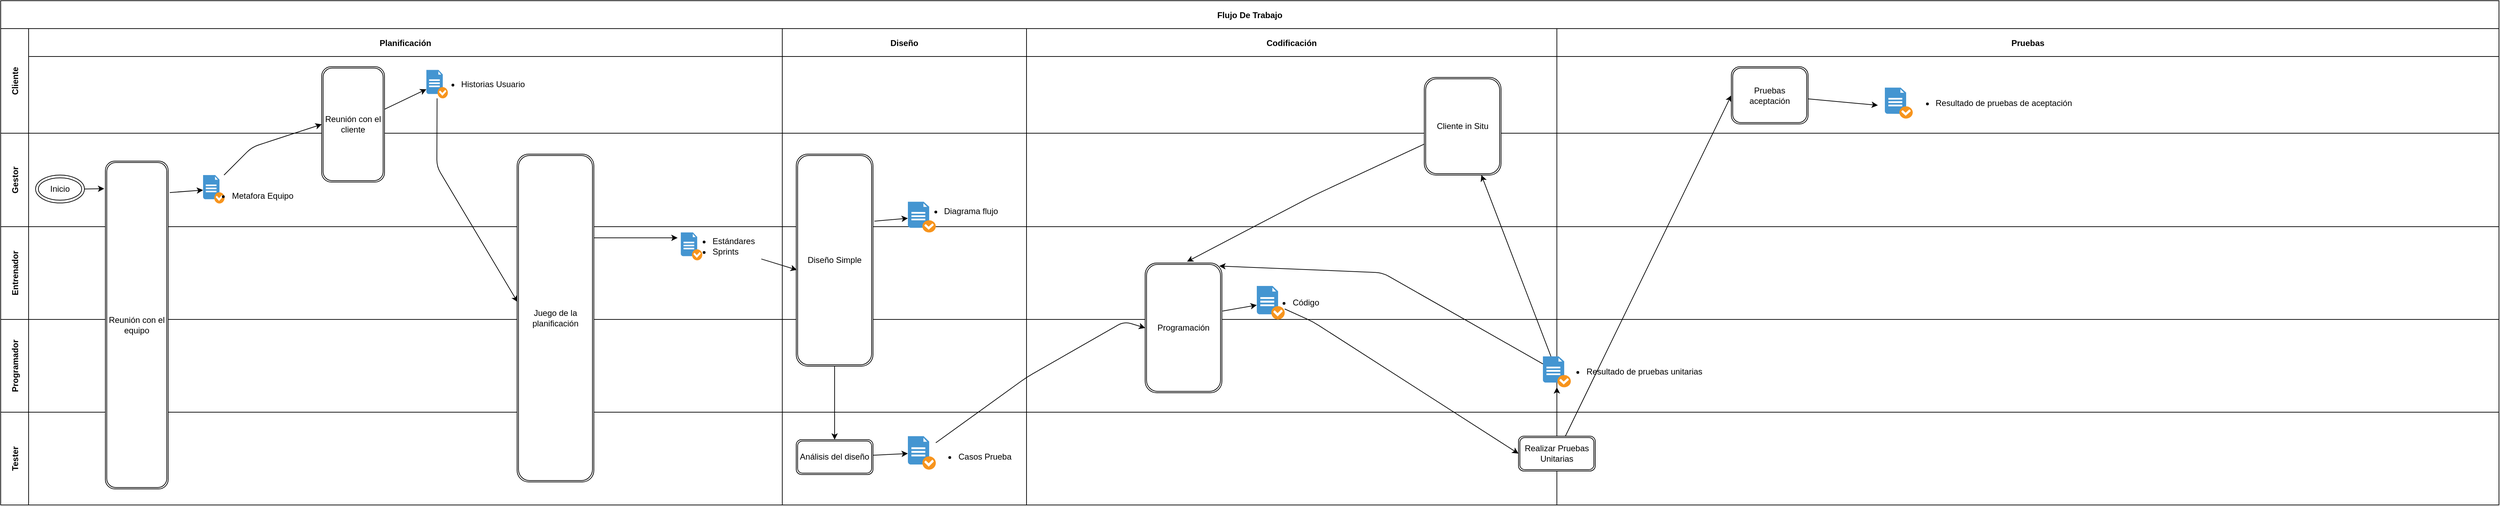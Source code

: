 <mxfile>
    <diagram id="Hp4dVfdLVx2DITK1ITba" name="Página-1">
        <mxGraphModel dx="457" dy="675" grid="1" gridSize="10" guides="1" tooltips="1" connect="1" arrows="1" fold="1" page="0" pageScale="1" pageWidth="827" pageHeight="1169" math="0" shadow="0">
            <root>
                <mxCell id="0"/>
                <mxCell id="1" parent="0"/>
                <mxCell id="2" value="Flujo De Trabajo" style="shape=table;childLayout=tableLayout;startSize=40;collapsible=0;recursiveResize=0;expand=0;fontStyle=1;" parent="1" vertex="1">
                    <mxGeometry x="560" y="-120" width="3580" height="723" as="geometry"/>
                </mxCell>
                <mxCell id="3" value="Cliente" style="shape=tableRow;horizontal=0;startSize=40;swimlaneHead=0;swimlaneBody=0;top=0;left=0;bottom=0;right=0;dropTarget=0;fillColor=none;collapsible=0;recursiveResize=0;expand=0;fontStyle=1;" parent="2" vertex="1">
                    <mxGeometry y="40" width="3580" height="150" as="geometry"/>
                </mxCell>
                <mxCell id="15" value="Planificación" style="swimlane;swimlaneHead=0;swimlaneBody=0;fontStyle=0;connectable=0;fillColor=none;startSize=40;collapsible=0;recursiveResize=0;expand=0;fontStyle=1;" parent="3" vertex="1">
                    <mxGeometry x="40" width="1080" height="150" as="geometry">
                        <mxRectangle width="1080" height="150" as="alternateBounds"/>
                    </mxGeometry>
                </mxCell>
                <mxCell id="63" style="edgeStyle=none;html=1;strokeColor=default;strokeWidth=1;endArrow=classic;endFill=1;" parent="15" source="59" target="60" edge="1">
                    <mxGeometry relative="1" as="geometry"/>
                </mxCell>
                <mxCell id="59" value="Reunión con el cliente" style="shape=ext;double=1;rounded=1;whiteSpace=wrap;html=1;" parent="15" vertex="1">
                    <mxGeometry x="420" y="54.6" width="90" height="165.4" as="geometry"/>
                </mxCell>
                <mxCell id="60" value="" style="shadow=0;dashed=0;html=1;strokeColor=none;fillColor=#4495D1;labelPosition=center;verticalLabelPosition=bottom;verticalAlign=top;align=center;outlineConnect=0;shape=mxgraph.veeam.checked_doc;" parent="15" vertex="1">
                    <mxGeometry x="570" y="59.2" width="30.8" height="40.8" as="geometry"/>
                </mxCell>
                <mxCell id="61" value="&lt;div style=&quot;text-align: justify;&quot;&gt;&lt;ul&gt;&lt;li&gt;Historias Usuario&lt;/li&gt;&lt;/ul&gt;&lt;/div&gt;" style="text;html=1;align=center;verticalAlign=middle;resizable=0;points=[];autosize=1;strokeColor=none;fillColor=none;" parent="15" vertex="1">
                    <mxGeometry x="570" y="49.6" width="150" height="60" as="geometry"/>
                </mxCell>
                <mxCell id="4" value="Diseño" style="swimlane;swimlaneHead=0;swimlaneBody=0;fontStyle=0;connectable=0;fillColor=none;startSize=40;collapsible=0;recursiveResize=0;expand=0;fontStyle=1;" parent="3" vertex="1">
                    <mxGeometry x="1120" width="350" height="150" as="geometry">
                        <mxRectangle width="350" height="150" as="alternateBounds"/>
                    </mxGeometry>
                </mxCell>
                <mxCell id="5" value="Codificación" style="swimlane;swimlaneHead=0;swimlaneBody=0;fontStyle=0;connectable=0;fillColor=none;startSize=40;collapsible=0;recursiveResize=0;expand=0;fontStyle=1;" parent="3" vertex="1">
                    <mxGeometry x="1470" width="760" height="150" as="geometry">
                        <mxRectangle width="760" height="150" as="alternateBounds"/>
                    </mxGeometry>
                </mxCell>
                <mxCell id="195" value="Cliente in Situ" style="shape=ext;double=1;rounded=1;whiteSpace=wrap;html=1;" parent="5" vertex="1">
                    <mxGeometry x="570" y="70" width="110" height="140" as="geometry"/>
                </mxCell>
                <mxCell id="6" value="Pruebas" style="swimlane;swimlaneHead=0;swimlaneBody=0;fontStyle=0;connectable=0;fillColor=none;startSize=40;collapsible=0;recursiveResize=0;expand=0;fontStyle=1;" parent="3" vertex="1">
                    <mxGeometry x="2230" width="1350" height="150" as="geometry">
                        <mxRectangle width="1350" height="150" as="alternateBounds"/>
                    </mxGeometry>
                </mxCell>
                <mxCell id="113" value="Pruebas aceptación" style="shape=ext;double=1;rounded=1;whiteSpace=wrap;html=1;" parent="6" vertex="1">
                    <mxGeometry x="250" y="54.6" width="110" height="82.2" as="geometry"/>
                </mxCell>
                <mxCell id="179" value="&lt;div style=&quot;text-align: justify;&quot;&gt;&lt;ul&gt;&lt;li&gt;Resultado de pruebas de aceptación&lt;/li&gt;&lt;/ul&gt;&lt;/div&gt;" style="text;html=1;align=center;verticalAlign=middle;resizable=0;points=[];autosize=1;strokeColor=none;fillColor=none;" parent="6" vertex="1">
                    <mxGeometry x="490" y="76.8" width="260" height="60" as="geometry"/>
                </mxCell>
                <mxCell id="203" value="" style="shadow=0;dashed=0;html=1;strokeColor=none;fillColor=#4495D1;labelPosition=center;verticalLabelPosition=bottom;verticalAlign=top;align=center;outlineConnect=0;shape=mxgraph.veeam.checked_doc;" parent="6" vertex="1">
                    <mxGeometry x="470" y="84.65" width="40" height="44.3" as="geometry"/>
                </mxCell>
                <mxCell id="88" style="edgeStyle=none;html=1;strokeColor=default;strokeWidth=1;endArrow=classic;endFill=1;" parent="3" edge="1">
                    <mxGeometry relative="1" as="geometry">
                        <mxPoint x="850" y="300" as="sourcePoint"/>
                        <mxPoint x="970" y="300" as="targetPoint"/>
                    </mxGeometry>
                </mxCell>
                <mxCell id="7" value="Gestor" style="shape=tableRow;horizontal=0;startSize=40;swimlaneHead=0;swimlaneBody=0;top=0;left=0;bottom=0;right=0;dropTarget=0;fillColor=none;collapsible=0;recursiveResize=0;expand=0;fontStyle=1;" parent="2" vertex="1">
                    <mxGeometry y="190" width="3580" height="134" as="geometry"/>
                </mxCell>
                <mxCell id="16" style="swimlane;swimlaneHead=0;swimlaneBody=0;fontStyle=0;connectable=0;fillColor=none;startSize=0;collapsible=0;recursiveResize=0;expand=0;fontStyle=1;" parent="7" vertex="1">
                    <mxGeometry x="40" width="1080" height="134" as="geometry">
                        <mxRectangle width="1080" height="134" as="alternateBounds"/>
                    </mxGeometry>
                </mxCell>
                <mxCell id="31" value="Inicio" style="ellipse;shape=doubleEllipse;whiteSpace=wrap;html=1;" parent="16" vertex="1">
                    <mxGeometry x="10" y="60" width="70" height="40" as="geometry"/>
                </mxCell>
                <mxCell id="43" value="" style="shadow=0;dashed=0;html=1;strokeColor=none;fillColor=#4495D1;labelPosition=center;verticalLabelPosition=bottom;verticalAlign=top;align=center;outlineConnect=0;shape=mxgraph.veeam.checked_doc;" parent="16" vertex="1">
                    <mxGeometry x="250" y="60" width="30.8" height="40.8" as="geometry"/>
                </mxCell>
                <mxCell id="45" value="&lt;div style=&quot;text-align: justify;&quot;&gt;&lt;ul&gt;&lt;li&gt;Metafora Equipo&lt;/li&gt;&lt;/ul&gt;&lt;/div&gt;" style="text;html=1;align=center;verticalAlign=middle;resizable=0;points=[];autosize=1;strokeColor=none;fillColor=none;" parent="16" vertex="1">
                    <mxGeometry x="240" y="60" width="150" height="60" as="geometry"/>
                </mxCell>
                <mxCell id="8" value="" style="swimlane;swimlaneHead=0;swimlaneBody=0;fontStyle=0;connectable=0;fillColor=none;startSize=0;collapsible=0;recursiveResize=0;expand=0;fontStyle=1;" parent="7" vertex="1">
                    <mxGeometry x="1120" width="350" height="134" as="geometry">
                        <mxRectangle width="350" height="134" as="alternateBounds"/>
                    </mxGeometry>
                </mxCell>
                <mxCell id="85" value="" style="shadow=0;dashed=0;html=1;strokeColor=none;fillColor=#4495D1;labelPosition=center;verticalLabelPosition=bottom;verticalAlign=top;align=center;outlineConnect=0;shape=mxgraph.veeam.checked_doc;" parent="8" vertex="1">
                    <mxGeometry x="180" y="98.3" width="40" height="44" as="geometry"/>
                </mxCell>
                <mxCell id="86" value="&lt;div style=&quot;text-align: justify;&quot;&gt;&lt;ul&gt;&lt;li&gt;Diagrama flujo&lt;/li&gt;&lt;/ul&gt;&lt;/div&gt;" style="text;html=1;align=center;verticalAlign=middle;resizable=0;points=[];autosize=1;strokeColor=none;fillColor=none;" parent="8" vertex="1">
                    <mxGeometry x="180" y="82.3" width="140" height="60" as="geometry"/>
                </mxCell>
                <mxCell id="9" value="" style="swimlane;swimlaneHead=0;swimlaneBody=0;fontStyle=0;connectable=0;fillColor=none;startSize=0;collapsible=0;recursiveResize=0;expand=0;fontStyle=1;" parent="7" vertex="1">
                    <mxGeometry x="1470" width="760" height="134" as="geometry">
                        <mxRectangle width="760" height="134" as="alternateBounds"/>
                    </mxGeometry>
                </mxCell>
                <mxCell id="10" value="" style="swimlane;swimlaneHead=0;swimlaneBody=0;fontStyle=0;connectable=0;fillColor=none;startSize=0;collapsible=0;recursiveResize=0;expand=0;fontStyle=1;" parent="7" vertex="1">
                    <mxGeometry x="2230" width="1350" height="134" as="geometry">
                        <mxRectangle width="1350" height="134" as="alternateBounds"/>
                    </mxGeometry>
                </mxCell>
                <mxCell id="11" value="Entrenador" style="shape=tableRow;horizontal=0;startSize=40;swimlaneHead=0;swimlaneBody=0;top=0;left=0;bottom=0;right=0;dropTarget=0;fillColor=none;collapsible=0;recursiveResize=0;expand=0;fontStyle=1;" parent="2" vertex="1">
                    <mxGeometry y="324" width="3580" height="133" as="geometry"/>
                </mxCell>
                <mxCell id="17" style="swimlane;swimlaneHead=0;swimlaneBody=0;fontStyle=0;connectable=0;fillColor=none;startSize=0;collapsible=0;recursiveResize=0;expand=0;fontStyle=1;" parent="11" vertex="1">
                    <mxGeometry x="40" width="1080" height="133" as="geometry">
                        <mxRectangle width="1080" height="133" as="alternateBounds"/>
                    </mxGeometry>
                </mxCell>
                <mxCell id="68" value="&lt;div style=&quot;text-align: justify;&quot;&gt;&lt;ul&gt;&lt;li&gt;Estándares&lt;/li&gt;&lt;li&gt;Sprints&lt;/li&gt;&lt;/ul&gt;&lt;/div&gt;" style="text;html=1;align=center;verticalAlign=middle;resizable=0;points=[];autosize=1;strokeColor=none;fillColor=none;" parent="17" vertex="1">
                    <mxGeometry x="930" y="-12.1" width="120" height="80" as="geometry"/>
                </mxCell>
                <mxCell id="67" value="" style="shadow=0;dashed=0;html=1;strokeColor=none;fillColor=#4495D1;labelPosition=center;verticalLabelPosition=bottom;verticalAlign=top;align=center;outlineConnect=0;shape=mxgraph.veeam.checked_doc;" parent="17" vertex="1">
                    <mxGeometry x="934.6" y="8.3" width="30.8" height="40" as="geometry"/>
                </mxCell>
                <mxCell id="38" value="Reunión con el equipo" style="shape=ext;double=1;rounded=1;whiteSpace=wrap;html=1;" parent="17" vertex="1">
                    <mxGeometry x="110" y="-94" width="90" height="470" as="geometry"/>
                </mxCell>
                <mxCell id="12" value="" style="swimlane;swimlaneHead=0;swimlaneBody=0;fontStyle=0;connectable=0;fillColor=none;startSize=0;collapsible=0;recursiveResize=0;expand=0;fontStyle=1;" parent="11" vertex="1">
                    <mxGeometry x="1120" width="350" height="133" as="geometry">
                        <mxRectangle width="350" height="133" as="alternateBounds"/>
                    </mxGeometry>
                </mxCell>
                <mxCell id="70" value="Diseño Simple" style="shape=ext;double=1;rounded=1;whiteSpace=wrap;html=1;" parent="12" vertex="1">
                    <mxGeometry x="20" y="-104" width="110" height="304" as="geometry"/>
                </mxCell>
                <mxCell id="13" value="" style="swimlane;swimlaneHead=0;swimlaneBody=0;fontStyle=0;connectable=0;fillColor=none;startSize=0;collapsible=0;recursiveResize=0;expand=0;fontStyle=1;" parent="11" vertex="1">
                    <mxGeometry x="1470" width="760" height="133" as="geometry">
                        <mxRectangle width="760" height="133" as="alternateBounds"/>
                    </mxGeometry>
                </mxCell>
                <mxCell id="97" value="" style="shadow=0;dashed=0;html=1;strokeColor=none;fillColor=#4495D1;labelPosition=center;verticalLabelPosition=bottom;verticalAlign=top;align=center;outlineConnect=0;shape=mxgraph.veeam.checked_doc;" parent="13" vertex="1">
                    <mxGeometry x="330" y="85" width="40" height="48" as="geometry"/>
                </mxCell>
                <mxCell id="98" value="&lt;div style=&quot;text-align: justify;&quot;&gt;&lt;ul&gt;&lt;li&gt;Código&lt;/li&gt;&lt;/ul&gt;&lt;/div&gt;" style="text;html=1;align=center;verticalAlign=middle;resizable=0;points=[];autosize=1;strokeColor=none;fillColor=none;" parent="13" vertex="1">
                    <mxGeometry x="330" y="79" width="100" height="60" as="geometry"/>
                </mxCell>
                <mxCell id="14" value="" style="swimlane;swimlaneHead=0;swimlaneBody=0;fontStyle=0;connectable=0;fillColor=none;startSize=0;collapsible=0;recursiveResize=0;expand=0;fontStyle=1;" parent="11" vertex="1">
                    <mxGeometry x="2230" width="1350" height="133" as="geometry">
                        <mxRectangle width="1350" height="133" as="alternateBounds"/>
                    </mxGeometry>
                </mxCell>
                <mxCell id="192" style="edgeStyle=none;html=1;entryX=0.009;entryY=0.546;entryDx=0;entryDy=0;entryPerimeter=0;" parent="11" source="68" target="70" edge="1">
                    <mxGeometry relative="1" as="geometry"/>
                </mxCell>
                <mxCell id="18" value="Programador" style="shape=tableRow;horizontal=0;startSize=40;swimlaneHead=0;swimlaneBody=0;top=0;left=0;bottom=0;right=0;dropTarget=0;fillColor=none;collapsible=0;recursiveResize=0;expand=0;fontStyle=1;" parent="2" vertex="1">
                    <mxGeometry y="457" width="3580" height="133" as="geometry"/>
                </mxCell>
                <mxCell id="19" style="swimlane;swimlaneHead=0;swimlaneBody=0;fontStyle=0;connectable=0;fillColor=none;startSize=0;collapsible=0;recursiveResize=0;expand=0;fontStyle=1;" parent="18" vertex="1">
                    <mxGeometry x="40" width="1080" height="133" as="geometry">
                        <mxRectangle width="1080" height="133" as="alternateBounds"/>
                    </mxGeometry>
                </mxCell>
                <mxCell id="64" value="Juego de la planificación" style="shape=ext;double=1;rounded=1;whiteSpace=wrap;html=1;" parent="19" vertex="1">
                    <mxGeometry x="700" y="-237" width="110" height="470" as="geometry"/>
                </mxCell>
                <mxCell id="20" style="swimlane;swimlaneHead=0;swimlaneBody=0;fontStyle=0;connectable=0;fillColor=none;startSize=0;collapsible=0;recursiveResize=0;expand=0;fontStyle=1;" parent="18" vertex="1">
                    <mxGeometry x="1120" width="350" height="133" as="geometry">
                        <mxRectangle width="350" height="133" as="alternateBounds"/>
                    </mxGeometry>
                </mxCell>
                <mxCell id="21" style="swimlane;swimlaneHead=0;swimlaneBody=0;fontStyle=0;connectable=0;fillColor=none;startSize=0;collapsible=0;recursiveResize=0;expand=0;fontStyle=1;" parent="18" vertex="1">
                    <mxGeometry x="1470" width="760" height="133" as="geometry">
                        <mxRectangle width="760" height="133" as="alternateBounds"/>
                    </mxGeometry>
                </mxCell>
                <mxCell id="95" value="Programación" style="shape=ext;double=1;rounded=1;whiteSpace=wrap;html=1;" parent="21" vertex="1">
                    <mxGeometry x="170" y="-80.85" width="110" height="186" as="geometry"/>
                </mxCell>
                <mxCell id="22" style="swimlane;swimlaneHead=0;swimlaneBody=0;fontStyle=0;connectable=0;fillColor=none;startSize=0;collapsible=0;recursiveResize=0;expand=0;fontStyle=1;" parent="18" vertex="1">
                    <mxGeometry x="2230" width="1350" height="133" as="geometry">
                        <mxRectangle width="1350" height="133" as="alternateBounds"/>
                    </mxGeometry>
                </mxCell>
                <mxCell id="104" value="" style="shadow=0;dashed=0;html=1;strokeColor=none;fillColor=#4495D1;labelPosition=center;verticalLabelPosition=bottom;verticalAlign=top;align=center;outlineConnect=0;shape=mxgraph.veeam.checked_doc;" parent="22" vertex="1">
                    <mxGeometry x="-20" y="53" width="40" height="44.3" as="geometry"/>
                </mxCell>
                <mxCell id="105" value="&lt;div style=&quot;text-align: justify;&quot;&gt;&lt;ul&gt;&lt;li&gt;Resultado de pruebas unitarias&lt;/li&gt;&lt;/ul&gt;&lt;/div&gt;" style="text;html=1;align=center;verticalAlign=middle;resizable=0;points=[];autosize=1;strokeColor=none;fillColor=none;" parent="22" vertex="1">
                    <mxGeometry x="-10" y="45.15" width="230" height="60" as="geometry"/>
                </mxCell>
                <mxCell id="193" style="edgeStyle=none;html=1;entryX=0.965;entryY=0.023;entryDx=0;entryDy=0;entryPerimeter=0;" parent="18" source="104" target="95" edge="1">
                    <mxGeometry relative="1" as="geometry">
                        <Array as="points">
                            <mxPoint x="1980" y="-67"/>
                        </Array>
                    </mxGeometry>
                </mxCell>
                <mxCell id="23" value="Tester" style="shape=tableRow;horizontal=0;startSize=40;swimlaneHead=0;swimlaneBody=0;top=0;left=0;bottom=0;right=0;dropTarget=0;fillColor=none;collapsible=0;recursiveResize=0;expand=0;fontStyle=1;" parent="2" vertex="1">
                    <mxGeometry y="590" width="3580" height="133" as="geometry"/>
                </mxCell>
                <mxCell id="24" style="swimlane;swimlaneHead=0;swimlaneBody=0;fontStyle=0;connectable=0;fillColor=none;startSize=0;collapsible=0;recursiveResize=0;expand=0;fontStyle=1;" parent="23" vertex="1">
                    <mxGeometry x="40" width="1080" height="133" as="geometry">
                        <mxRectangle width="1080" height="133" as="alternateBounds"/>
                    </mxGeometry>
                </mxCell>
                <mxCell id="25" style="swimlane;swimlaneHead=0;swimlaneBody=0;fontStyle=0;connectable=0;fillColor=none;startSize=0;collapsible=0;recursiveResize=0;expand=0;fontStyle=1;" parent="23" vertex="1">
                    <mxGeometry x="1120" width="350" height="133" as="geometry">
                        <mxRectangle width="350" height="133" as="alternateBounds"/>
                    </mxGeometry>
                </mxCell>
                <mxCell id="90" value="Análisis del diseño" style="shape=ext;double=1;rounded=1;whiteSpace=wrap;html=1;" parent="25" vertex="1">
                    <mxGeometry x="20" y="39.35" width="110" height="50" as="geometry"/>
                </mxCell>
                <mxCell id="189" value="&lt;div style=&quot;text-align: justify;&quot;&gt;&lt;ul&gt;&lt;li&gt;Casos Prueba&lt;/li&gt;&lt;/ul&gt;&lt;/div&gt;" style="text;html=1;align=center;verticalAlign=middle;resizable=0;points=[];autosize=1;strokeColor=none;fillColor=none;" parent="25" vertex="1">
                    <mxGeometry x="200" y="34.35" width="140" height="60" as="geometry"/>
                </mxCell>
                <mxCell id="92" value="" style="shadow=0;dashed=0;html=1;strokeColor=none;fillColor=#4495D1;labelPosition=center;verticalLabelPosition=bottom;verticalAlign=top;align=center;outlineConnect=0;shape=mxgraph.veeam.checked_doc;" parent="25" vertex="1">
                    <mxGeometry x="180" y="34.35" width="40" height="48" as="geometry"/>
                </mxCell>
                <mxCell id="94" style="edgeStyle=none;html=1;strokeColor=default;strokeWidth=1;endArrow=classic;endFill=1;" parent="25" source="90" target="92" edge="1">
                    <mxGeometry relative="1" as="geometry"/>
                </mxCell>
                <mxCell id="26" style="swimlane;swimlaneHead=0;swimlaneBody=0;fontStyle=0;connectable=0;fillColor=none;startSize=0;collapsible=0;recursiveResize=0;expand=0;fontStyle=1;" parent="23" vertex="1">
                    <mxGeometry x="1470" width="760" height="133" as="geometry">
                        <mxRectangle width="760" height="133" as="alternateBounds"/>
                    </mxGeometry>
                </mxCell>
                <mxCell id="27" style="swimlane;swimlaneHead=0;swimlaneBody=0;fontStyle=0;connectable=0;fillColor=none;startSize=0;collapsible=0;recursiveResize=0;expand=0;fontStyle=1;" parent="23" vertex="1">
                    <mxGeometry x="2230" width="1350" height="133" as="geometry">
                        <mxRectangle width="1350" height="133" as="alternateBounds"/>
                    </mxGeometry>
                </mxCell>
                <mxCell id="101" value="Realizar Pruebas&lt;br&gt;Unitarias" style="shape=ext;double=1;rounded=1;whiteSpace=wrap;html=1;" parent="27" vertex="1">
                    <mxGeometry x="-55" y="34.35" width="110" height="50" as="geometry"/>
                </mxCell>
                <mxCell id="102" style="edgeStyle=none;html=1;strokeColor=default;strokeWidth=1;endArrow=classic;endFill=1;entryX=0;entryY=0.5;entryDx=0;entryDy=0;" parent="2" source="97" target="101" edge="1">
                    <mxGeometry relative="1" as="geometry">
                        <Array as="points">
                            <mxPoint x="1880" y="460"/>
                        </Array>
                        <mxPoint x="1940" y="520" as="targetPoint"/>
                    </mxGeometry>
                </mxCell>
                <mxCell id="39" style="edgeStyle=none;html=1;exitX=1;exitY=0.5;exitDx=0;exitDy=0;entryX=-0.018;entryY=0.084;entryDx=0;entryDy=0;entryPerimeter=0;" parent="2" source="31" edge="1" target="38">
                    <mxGeometry relative="1" as="geometry">
                        <mxPoint x="150" y="391" as="targetPoint"/>
                    </mxGeometry>
                </mxCell>
                <mxCell id="62" style="edgeStyle=none;html=1;entryX=0;entryY=0.5;entryDx=0;entryDy=0;strokeColor=default;strokeWidth=1;endArrow=classic;endFill=1;exitX=0.267;exitY=0;exitDx=0;exitDy=0;exitPerimeter=0;" parent="2" source="45" target="59" edge="1">
                    <mxGeometry relative="1" as="geometry">
                        <mxPoint x="310" y="140" as="sourcePoint"/>
                        <Array as="points">
                            <mxPoint x="360" y="210"/>
                        </Array>
                    </mxGeometry>
                </mxCell>
                <mxCell id="100" style="edgeStyle=none;html=1;entryX=0;entryY=0.5;entryDx=0;entryDy=0;strokeColor=default;strokeWidth=1;endArrow=classic;endFill=1;" parent="2" source="92" target="95" edge="1">
                    <mxGeometry relative="1" as="geometry">
                        <Array as="points">
                            <mxPoint x="1470" y="540"/>
                            <mxPoint x="1610" y="460"/>
                        </Array>
                    </mxGeometry>
                </mxCell>
                <mxCell id="190" style="edgeStyle=none;html=1;entryX=0.5;entryY=0;entryDx=0;entryDy=0;" parent="2" source="70" target="90" edge="1">
                    <mxGeometry relative="1" as="geometry"/>
                </mxCell>
                <mxCell id="180" style="edgeStyle=none;html=1;strokeColor=default;strokeWidth=1;startArrow=none;startFill=0;endArrow=classic;endFill=1;" parent="2" source="113" edge="1">
                    <mxGeometry relative="1" as="geometry">
                        <mxPoint x="2690" y="150" as="targetPoint"/>
                    </mxGeometry>
                </mxCell>
                <mxCell id="106" style="edgeStyle=none;html=1;strokeColor=default;strokeWidth=1;endArrow=classic;endFill=1;" parent="2" source="101" target="104" edge="1">
                    <mxGeometry relative="1" as="geometry"/>
                </mxCell>
                <mxCell id="198" style="edgeStyle=none;html=1;" parent="2" source="104" target="195" edge="1">
                    <mxGeometry relative="1" as="geometry"/>
                </mxCell>
                <mxCell id="200" style="edgeStyle=none;html=1;entryX=0.546;entryY=-0.011;entryDx=0;entryDy=0;entryPerimeter=0;" parent="2" source="195" target="95" edge="1">
                    <mxGeometry relative="1" as="geometry">
                        <Array as="points">
                            <mxPoint x="1880" y="280"/>
                        </Array>
                    </mxGeometry>
                </mxCell>
                <mxCell id="202" style="edgeStyle=none;html=1;entryX=0;entryY=0.5;entryDx=0;entryDy=0;" parent="2" source="101" target="113" edge="1">
                    <mxGeometry relative="1" as="geometry">
                        <mxPoint x="2510" y="523.5" as="targetPoint"/>
                    </mxGeometry>
                </mxCell>
                <mxCell id="44" style="edgeStyle=none;html=1;endArrow=classic;endFill=1;exitX=1.024;exitY=0.096;exitDx=0;exitDy=0;exitPerimeter=0;" parent="2" source="38" edge="1" target="43">
                    <mxGeometry relative="1" as="geometry">
                        <mxPoint x="290" y="350" as="targetPoint"/>
                    </mxGeometry>
                </mxCell>
                <mxCell id="84" style="edgeStyle=none;html=1;entryX=0.006;entryY=0.451;entryDx=0;entryDy=0;entryPerimeter=0;strokeColor=default;strokeWidth=1;endArrow=classic;endFill=1;" parent="2" source="60" target="64" edge="1">
                    <mxGeometry relative="1" as="geometry">
                        <Array as="points">
                            <mxPoint x="625" y="238"/>
                        </Array>
                    </mxGeometry>
                </mxCell>
                <mxCell id="87" style="edgeStyle=none;html=1;strokeColor=default;strokeWidth=1;endArrow=classic;endFill=1;exitX=1.018;exitY=0.316;exitDx=0;exitDy=0;exitPerimeter=0;" parent="2" source="70" target="85" edge="1">
                    <mxGeometry relative="1" as="geometry"/>
                </mxCell>
                <mxCell id="99" style="edgeStyle=none;html=1;strokeColor=default;strokeWidth=1;endArrow=classic;endFill=1;exitX=1.008;exitY=0.37;exitDx=0;exitDy=0;exitPerimeter=0;" parent="2" source="95" target="97" edge="1">
                    <mxGeometry relative="1" as="geometry"/>
                </mxCell>
            </root>
        </mxGraphModel>
    </diagram>
</mxfile>